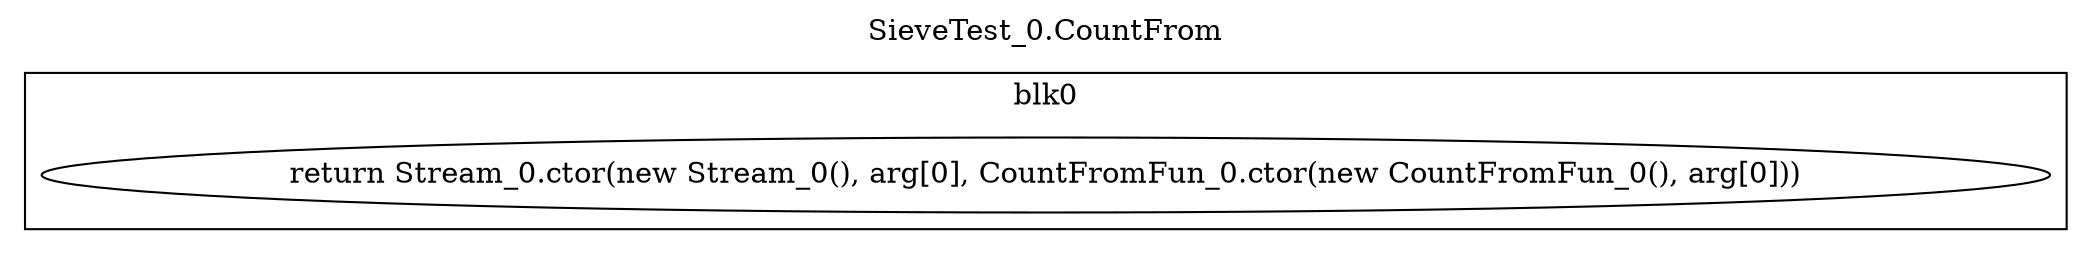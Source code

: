 digraph {
  rankdir=TB;
  b0_l0 [label="return Stream_0.ctor(new Stream_0(), arg[0], CountFromFun_0.ctor(new CountFromFun_0(), arg[0]))"]
  subgraph cluster_b0 {
    label = "blk0";
    b0_l0;
  }
  labelloc="t"
  label="SieveTest_0.CountFrom"
}